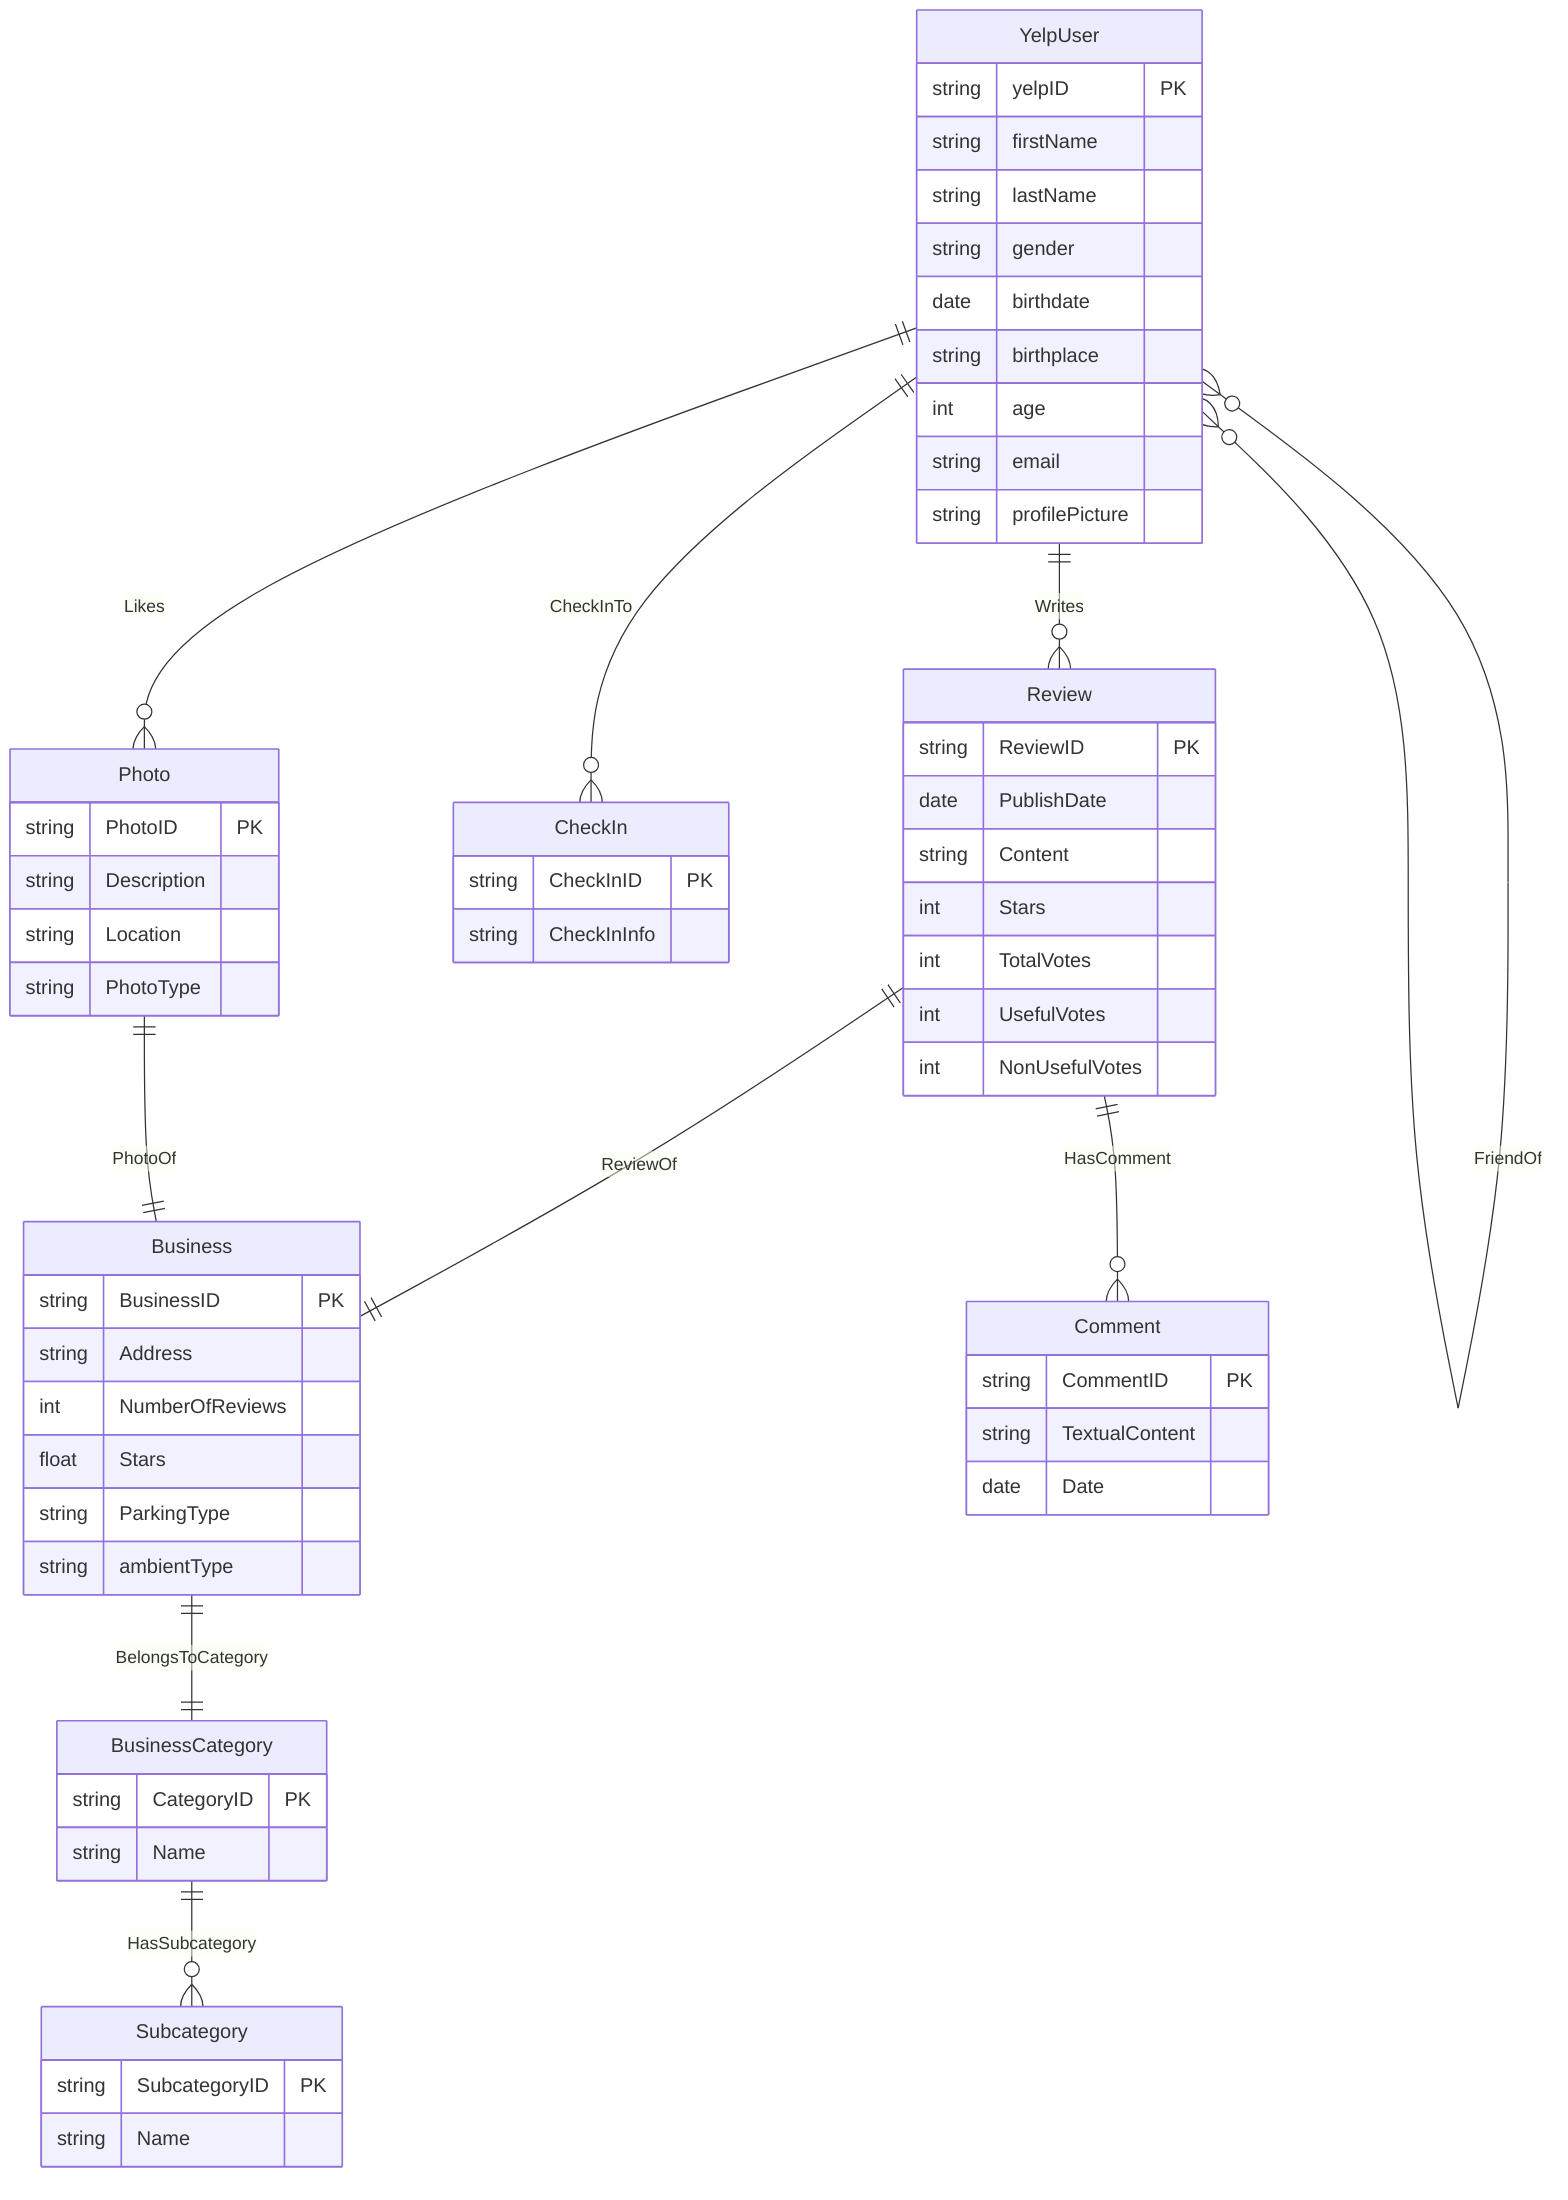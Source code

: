 erDiagram
    YelpUser ||--o{ Review : "Writes"
    Review ||--|| Business : "ReviewOf"
    Business ||--|| BusinessCategory : "BelongsToCategory"
    BusinessCategory ||--o{ Subcategory : "HasSubcategory"
    YelpUser ||--o{ CheckIn : "CheckInTo"
    YelpUser ||--o{ Photo : "Likes"
    Photo ||--|| Business : "PhotoOf"
    Review ||--o{ Comment : "HasComment"
    YelpUser }o--o{ YelpUser : "FriendOf"

    YelpUser {
        string yelpID PK
        string firstName
        string lastName
        string gender
        date birthdate
        string birthplace
        int age
        string email
        string profilePicture
    }
    Review {
        string ReviewID PK
        date PublishDate
        string Content
        int Stars
        int TotalVotes
        int UsefulVotes
        int NonUsefulVotes
    }
    Business {
        string BusinessID PK
        string Address
        int NumberOfReviews
        float Stars
        string ParkingType
        string ambientType
    }
    BusinessCategory {
        string CategoryID PK
        string Name
    }
    Subcategory {
        string SubcategoryID PK
        string Name
    }
    Photo {
        string PhotoID PK
        string Description
        string Location
        string PhotoType
    }
    CheckIn {
        string CheckInID PK
        string CheckInInfo
    }
    Comment {
        string CommentID PK
        string TextualContent
        date Date
    }